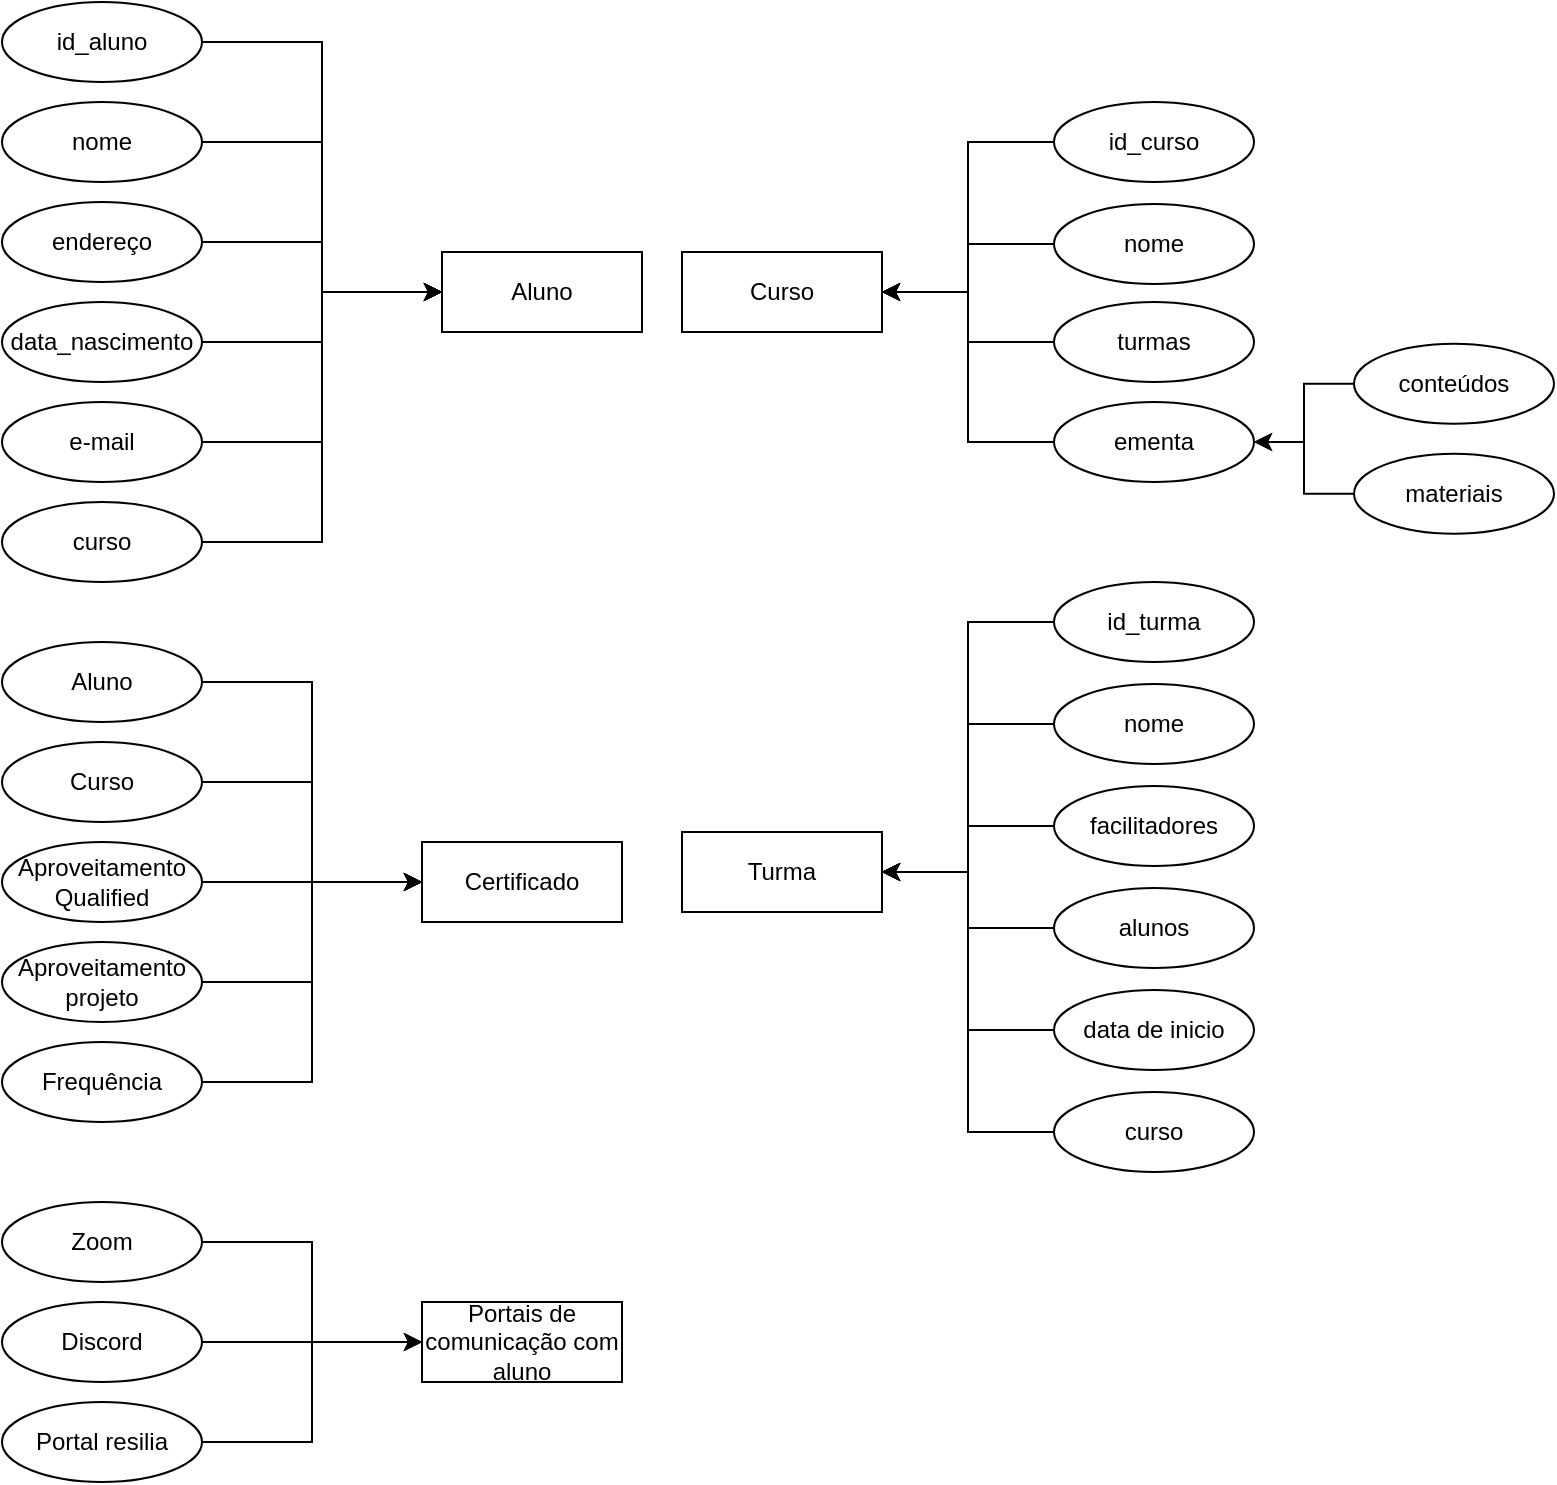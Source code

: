 <mxfile version="16.2.1" type="github">
  <diagram id="YJDorFOKSxrE0az7E-os" name="Page-1">
    <mxGraphModel dx="1186" dy="518" grid="1" gridSize="10" guides="1" tooltips="1" connect="1" arrows="1" fold="1" page="1" pageScale="1" pageWidth="827" pageHeight="1169" math="0" shadow="0">
      <root>
        <mxCell id="0" />
        <mxCell id="1" parent="0" />
        <mxCell id="2qrkcXuvCPRG3PDcTXC0-2" value="Aluno" style="whiteSpace=wrap;html=1;align=center;" vertex="1" parent="1">
          <mxGeometry x="250" y="155" width="100" height="40" as="geometry" />
        </mxCell>
        <mxCell id="2qrkcXuvCPRG3PDcTXC0-3" value="" style="edgeStyle=orthogonalEdgeStyle;rounded=0;orthogonalLoop=1;jettySize=auto;html=1;entryX=0;entryY=0.5;entryDx=0;entryDy=0;" edge="1" parent="1" source="2qrkcXuvCPRG3PDcTXC0-4" target="2qrkcXuvCPRG3PDcTXC0-2">
          <mxGeometry relative="1" as="geometry">
            <mxPoint x="210" y="50" as="targetPoint" />
          </mxGeometry>
        </mxCell>
        <mxCell id="2qrkcXuvCPRG3PDcTXC0-4" value="id_aluno" style="ellipse;whiteSpace=wrap;html=1;align=center;" vertex="1" parent="1">
          <mxGeometry x="30" y="30" width="100" height="40" as="geometry" />
        </mxCell>
        <mxCell id="2qrkcXuvCPRG3PDcTXC0-5" value="" style="edgeStyle=orthogonalEdgeStyle;rounded=0;orthogonalLoop=1;jettySize=auto;html=1;entryX=0;entryY=0.5;entryDx=0;entryDy=0;" edge="1" parent="1" source="2qrkcXuvCPRG3PDcTXC0-6" target="2qrkcXuvCPRG3PDcTXC0-2">
          <mxGeometry relative="1" as="geometry">
            <mxPoint x="210" y="100" as="targetPoint" />
          </mxGeometry>
        </mxCell>
        <mxCell id="2qrkcXuvCPRG3PDcTXC0-6" value="nome" style="ellipse;whiteSpace=wrap;html=1;align=center;" vertex="1" parent="1">
          <mxGeometry x="30" y="80" width="100" height="40" as="geometry" />
        </mxCell>
        <mxCell id="2qrkcXuvCPRG3PDcTXC0-7" value="" style="edgeStyle=orthogonalEdgeStyle;rounded=0;orthogonalLoop=1;jettySize=auto;html=1;entryX=0;entryY=0.5;entryDx=0;entryDy=0;" edge="1" parent="1" source="2qrkcXuvCPRG3PDcTXC0-8" target="2qrkcXuvCPRG3PDcTXC0-2">
          <mxGeometry relative="1" as="geometry">
            <mxPoint x="210" y="150" as="targetPoint" />
          </mxGeometry>
        </mxCell>
        <mxCell id="2qrkcXuvCPRG3PDcTXC0-8" value="endereço" style="ellipse;whiteSpace=wrap;html=1;align=center;" vertex="1" parent="1">
          <mxGeometry x="30" y="130" width="100" height="40" as="geometry" />
        </mxCell>
        <mxCell id="2qrkcXuvCPRG3PDcTXC0-9" value="" style="edgeStyle=orthogonalEdgeStyle;rounded=0;orthogonalLoop=1;jettySize=auto;html=1;entryX=0;entryY=0.5;entryDx=0;entryDy=0;" edge="1" parent="1" source="2qrkcXuvCPRG3PDcTXC0-10" target="2qrkcXuvCPRG3PDcTXC0-2">
          <mxGeometry relative="1" as="geometry">
            <mxPoint x="210" y="200" as="targetPoint" />
          </mxGeometry>
        </mxCell>
        <mxCell id="2qrkcXuvCPRG3PDcTXC0-10" value="data_nascimento" style="ellipse;whiteSpace=wrap;html=1;align=center;" vertex="1" parent="1">
          <mxGeometry x="30" y="180" width="100" height="40" as="geometry" />
        </mxCell>
        <mxCell id="2qrkcXuvCPRG3PDcTXC0-11" value="" style="edgeStyle=orthogonalEdgeStyle;rounded=0;orthogonalLoop=1;jettySize=auto;html=1;entryX=0;entryY=0.5;entryDx=0;entryDy=0;" edge="1" parent="1" source="2qrkcXuvCPRG3PDcTXC0-12" target="2qrkcXuvCPRG3PDcTXC0-2">
          <mxGeometry relative="1" as="geometry">
            <mxPoint x="210" y="250" as="targetPoint" />
          </mxGeometry>
        </mxCell>
        <mxCell id="2qrkcXuvCPRG3PDcTXC0-12" value="e-mail" style="ellipse;whiteSpace=wrap;html=1;align=center;" vertex="1" parent="1">
          <mxGeometry x="30" y="230" width="100" height="40" as="geometry" />
        </mxCell>
        <mxCell id="2qrkcXuvCPRG3PDcTXC0-13" value="Curso" style="whiteSpace=wrap;html=1;align=center;" vertex="1" parent="1">
          <mxGeometry x="370" y="155" width="100" height="40" as="geometry" />
        </mxCell>
        <mxCell id="2qrkcXuvCPRG3PDcTXC0-16" value="" style="edgeStyle=orthogonalEdgeStyle;rounded=0;orthogonalLoop=1;jettySize=auto;html=1;entryX=1;entryY=0.5;entryDx=0;entryDy=0;" edge="1" parent="1" source="2qrkcXuvCPRG3PDcTXC0-17" target="2qrkcXuvCPRG3PDcTXC0-13">
          <mxGeometry relative="1" as="geometry" />
        </mxCell>
        <mxCell id="2qrkcXuvCPRG3PDcTXC0-17" value="nome" style="ellipse;whiteSpace=wrap;html=1;align=center;flipV=1;" vertex="1" parent="1">
          <mxGeometry x="556" y="131" width="100" height="40" as="geometry" />
        </mxCell>
        <mxCell id="2qrkcXuvCPRG3PDcTXC0-18" value="" style="edgeStyle=orthogonalEdgeStyle;rounded=0;orthogonalLoop=1;jettySize=auto;html=1;entryX=1;entryY=0.5;entryDx=0;entryDy=0;" edge="1" parent="1" source="2qrkcXuvCPRG3PDcTXC0-19" target="2qrkcXuvCPRG3PDcTXC0-13">
          <mxGeometry relative="1" as="geometry" />
        </mxCell>
        <mxCell id="2qrkcXuvCPRG3PDcTXC0-19" value="id_curso" style="ellipse;whiteSpace=wrap;html=1;align=center;flipV=1;" vertex="1" parent="1">
          <mxGeometry x="556" y="80" width="100" height="40" as="geometry" />
        </mxCell>
        <mxCell id="2qrkcXuvCPRG3PDcTXC0-20" value="" style="edgeStyle=orthogonalEdgeStyle;rounded=0;orthogonalLoop=1;jettySize=auto;html=1;entryX=1;entryY=0.5;entryDx=0;entryDy=0;" edge="1" parent="1" source="2qrkcXuvCPRG3PDcTXC0-21" target="2qrkcXuvCPRG3PDcTXC0-13">
          <mxGeometry relative="1" as="geometry">
            <mxPoint x="480" y="215" as="targetPoint" />
          </mxGeometry>
        </mxCell>
        <mxCell id="2qrkcXuvCPRG3PDcTXC0-21" value="turmas" style="ellipse;whiteSpace=wrap;html=1;align=center;flipV=1;" vertex="1" parent="1">
          <mxGeometry x="556" y="180" width="100" height="40" as="geometry" />
        </mxCell>
        <mxCell id="2qrkcXuvCPRG3PDcTXC0-22" value="" style="edgeStyle=orthogonalEdgeStyle;rounded=0;orthogonalLoop=1;jettySize=auto;html=1;entryX=0;entryY=0.5;entryDx=0;entryDy=0;" edge="1" parent="1" source="2qrkcXuvCPRG3PDcTXC0-23" target="2qrkcXuvCPRG3PDcTXC0-2">
          <mxGeometry relative="1" as="geometry">
            <mxPoint x="210" y="300" as="targetPoint" />
          </mxGeometry>
        </mxCell>
        <mxCell id="2qrkcXuvCPRG3PDcTXC0-23" value="curso" style="ellipse;whiteSpace=wrap;html=1;align=center;" vertex="1" parent="1">
          <mxGeometry x="30" y="280" width="100" height="40" as="geometry" />
        </mxCell>
        <mxCell id="2qrkcXuvCPRG3PDcTXC0-26" value="Certificado" style="whiteSpace=wrap;html=1;align=center;" vertex="1" parent="1">
          <mxGeometry x="240" y="450" width="100" height="40" as="geometry" />
        </mxCell>
        <mxCell id="2qrkcXuvCPRG3PDcTXC0-35" value="" style="edgeStyle=orthogonalEdgeStyle;rounded=0;orthogonalLoop=1;jettySize=auto;html=1;entryX=0;entryY=0.5;entryDx=0;entryDy=0;" edge="1" parent="1" source="2qrkcXuvCPRG3PDcTXC0-27" target="2qrkcXuvCPRG3PDcTXC0-26">
          <mxGeometry relative="1" as="geometry">
            <mxPoint x="220" y="470" as="targetPoint" />
          </mxGeometry>
        </mxCell>
        <mxCell id="2qrkcXuvCPRG3PDcTXC0-27" value="Aproveitamento projeto" style="ellipse;whiteSpace=wrap;html=1;align=center;" vertex="1" parent="1">
          <mxGeometry x="30" y="500" width="100" height="40" as="geometry" />
        </mxCell>
        <mxCell id="2qrkcXuvCPRG3PDcTXC0-34" value="" style="edgeStyle=orthogonalEdgeStyle;rounded=0;orthogonalLoop=1;jettySize=auto;html=1;" edge="1" parent="1" source="2qrkcXuvCPRG3PDcTXC0-28" target="2qrkcXuvCPRG3PDcTXC0-26">
          <mxGeometry relative="1" as="geometry" />
        </mxCell>
        <mxCell id="2qrkcXuvCPRG3PDcTXC0-28" value="Aproveitamento Qualified" style="ellipse;whiteSpace=wrap;html=1;align=center;" vertex="1" parent="1">
          <mxGeometry x="30" y="450" width="100" height="40" as="geometry" />
        </mxCell>
        <mxCell id="2qrkcXuvCPRG3PDcTXC0-33" value="" style="edgeStyle=orthogonalEdgeStyle;rounded=0;orthogonalLoop=1;jettySize=auto;html=1;entryX=0;entryY=0.5;entryDx=0;entryDy=0;" edge="1" parent="1" source="2qrkcXuvCPRG3PDcTXC0-29" target="2qrkcXuvCPRG3PDcTXC0-26">
          <mxGeometry relative="1" as="geometry" />
        </mxCell>
        <mxCell id="2qrkcXuvCPRG3PDcTXC0-29" value="Curso" style="ellipse;whiteSpace=wrap;html=1;align=center;" vertex="1" parent="1">
          <mxGeometry x="30" y="400" width="100" height="40" as="geometry" />
        </mxCell>
        <mxCell id="2qrkcXuvCPRG3PDcTXC0-32" value="" style="edgeStyle=orthogonalEdgeStyle;rounded=0;orthogonalLoop=1;jettySize=auto;html=1;entryX=0;entryY=0.5;entryDx=0;entryDy=0;" edge="1" parent="1" source="2qrkcXuvCPRG3PDcTXC0-30" target="2qrkcXuvCPRG3PDcTXC0-26">
          <mxGeometry relative="1" as="geometry">
            <mxPoint x="210" y="370" as="targetPoint" />
          </mxGeometry>
        </mxCell>
        <mxCell id="2qrkcXuvCPRG3PDcTXC0-30" value="Aluno" style="ellipse;whiteSpace=wrap;html=1;align=center;" vertex="1" parent="1">
          <mxGeometry x="30" y="350" width="100" height="40" as="geometry" />
        </mxCell>
        <mxCell id="2qrkcXuvCPRG3PDcTXC0-38" value="" style="edgeStyle=orthogonalEdgeStyle;rounded=0;orthogonalLoop=1;jettySize=auto;html=1;entryX=0;entryY=0.5;entryDx=0;entryDy=0;" edge="1" parent="1" source="2qrkcXuvCPRG3PDcTXC0-31" target="2qrkcXuvCPRG3PDcTXC0-26">
          <mxGeometry relative="1" as="geometry">
            <mxPoint x="210" y="570" as="targetPoint" />
          </mxGeometry>
        </mxCell>
        <mxCell id="2qrkcXuvCPRG3PDcTXC0-31" value="Frequência" style="ellipse;whiteSpace=wrap;html=1;align=center;" vertex="1" parent="1">
          <mxGeometry x="30" y="550" width="100" height="40" as="geometry" />
        </mxCell>
        <mxCell id="2qrkcXuvCPRG3PDcTXC0-40" value="Portais de comunicação com aluno" style="whiteSpace=wrap;html=1;align=center;" vertex="1" parent="1">
          <mxGeometry x="240" y="680" width="100" height="40" as="geometry" />
        </mxCell>
        <mxCell id="2qrkcXuvCPRG3PDcTXC0-49" value="" style="edgeStyle=orthogonalEdgeStyle;rounded=0;orthogonalLoop=1;jettySize=auto;html=1;entryX=0;entryY=0.5;entryDx=0;entryDy=0;" edge="1" parent="1" source="2qrkcXuvCPRG3PDcTXC0-47" target="2qrkcXuvCPRG3PDcTXC0-40">
          <mxGeometry relative="1" as="geometry">
            <mxPoint x="280" y="570" as="targetPoint" />
          </mxGeometry>
        </mxCell>
        <mxCell id="2qrkcXuvCPRG3PDcTXC0-47" value="Zoom" style="ellipse;whiteSpace=wrap;html=1;align=center;" vertex="1" parent="1">
          <mxGeometry x="30" y="630" width="100" height="40" as="geometry" />
        </mxCell>
        <mxCell id="2qrkcXuvCPRG3PDcTXC0-50" value="" style="edgeStyle=orthogonalEdgeStyle;rounded=0;orthogonalLoop=1;jettySize=auto;html=1;" edge="1" parent="1" source="2qrkcXuvCPRG3PDcTXC0-48" target="2qrkcXuvCPRG3PDcTXC0-40">
          <mxGeometry relative="1" as="geometry" />
        </mxCell>
        <mxCell id="2qrkcXuvCPRG3PDcTXC0-48" value="Discord" style="ellipse;whiteSpace=wrap;html=1;align=center;" vertex="1" parent="1">
          <mxGeometry x="30" y="680" width="100" height="40" as="geometry" />
        </mxCell>
        <mxCell id="2qrkcXuvCPRG3PDcTXC0-53" value="" style="edgeStyle=orthogonalEdgeStyle;rounded=0;orthogonalLoop=1;jettySize=auto;html=1;entryX=0;entryY=0.5;entryDx=0;entryDy=0;" edge="1" parent="1" source="2qrkcXuvCPRG3PDcTXC0-52" target="2qrkcXuvCPRG3PDcTXC0-40">
          <mxGeometry relative="1" as="geometry">
            <mxPoint x="210" y="750" as="targetPoint" />
          </mxGeometry>
        </mxCell>
        <mxCell id="2qrkcXuvCPRG3PDcTXC0-52" value="Portal resilia" style="ellipse;whiteSpace=wrap;html=1;align=center;" vertex="1" parent="1">
          <mxGeometry x="30" y="730" width="100" height="40" as="geometry" />
        </mxCell>
        <mxCell id="2qrkcXuvCPRG3PDcTXC0-61" value="" style="edgeStyle=orthogonalEdgeStyle;rounded=0;orthogonalLoop=1;jettySize=auto;html=1;entryX=1;entryY=0.5;entryDx=0;entryDy=0;" edge="1" parent="1" source="2qrkcXuvCPRG3PDcTXC0-56" target="2qrkcXuvCPRG3PDcTXC0-62">
          <mxGeometry relative="1" as="geometry">
            <mxPoint x="686" y="355" as="targetPoint" />
          </mxGeometry>
        </mxCell>
        <mxCell id="2qrkcXuvCPRG3PDcTXC0-56" value="conteúdos" style="ellipse;whiteSpace=wrap;html=1;align=center;flipV=1;" vertex="1" parent="1">
          <mxGeometry x="706" y="200.85" width="100" height="40" as="geometry" />
        </mxCell>
        <mxCell id="2qrkcXuvCPRG3PDcTXC0-63" value="" style="edgeStyle=orthogonalEdgeStyle;rounded=0;orthogonalLoop=1;jettySize=auto;html=1;entryX=1;entryY=0.5;entryDx=0;entryDy=0;" edge="1" parent="1" source="2qrkcXuvCPRG3PDcTXC0-62" target="2qrkcXuvCPRG3PDcTXC0-13">
          <mxGeometry relative="1" as="geometry">
            <mxPoint x="476" y="320" as="targetPoint" />
          </mxGeometry>
        </mxCell>
        <mxCell id="2qrkcXuvCPRG3PDcTXC0-62" value="ementa" style="ellipse;whiteSpace=wrap;html=1;align=center;flipV=1;" vertex="1" parent="1">
          <mxGeometry x="556" y="230" width="100" height="40" as="geometry" />
        </mxCell>
        <mxCell id="2qrkcXuvCPRG3PDcTXC0-68" value="" style="edgeStyle=orthogonalEdgeStyle;rounded=0;orthogonalLoop=1;jettySize=auto;html=1;entryX=1;entryY=0.5;entryDx=0;entryDy=0;" edge="1" parent="1" source="2qrkcXuvCPRG3PDcTXC0-64" target="2qrkcXuvCPRG3PDcTXC0-62">
          <mxGeometry relative="1" as="geometry">
            <mxPoint x="586" y="480" as="targetPoint" />
          </mxGeometry>
        </mxCell>
        <mxCell id="2qrkcXuvCPRG3PDcTXC0-64" value="materiais" style="ellipse;whiteSpace=wrap;html=1;align=center;flipV=1;" vertex="1" parent="1">
          <mxGeometry x="706" y="255.85" width="100" height="40" as="geometry" />
        </mxCell>
        <mxCell id="2qrkcXuvCPRG3PDcTXC0-73" value="Turma" style="whiteSpace=wrap;html=1;align=center;" vertex="1" parent="1">
          <mxGeometry x="370" y="445" width="100" height="40" as="geometry" />
        </mxCell>
        <mxCell id="2qrkcXuvCPRG3PDcTXC0-74" value="" style="edgeStyle=orthogonalEdgeStyle;rounded=0;orthogonalLoop=1;jettySize=auto;html=1;entryX=1;entryY=0.5;entryDx=0;entryDy=0;" edge="1" parent="1" source="2qrkcXuvCPRG3PDcTXC0-75" target="2qrkcXuvCPRG3PDcTXC0-73">
          <mxGeometry relative="1" as="geometry">
            <mxPoint x="480" y="475" as="targetPoint" />
          </mxGeometry>
        </mxCell>
        <mxCell id="2qrkcXuvCPRG3PDcTXC0-75" value="facilitadores" style="ellipse;whiteSpace=wrap;html=1;align=center;flipV=1;" vertex="1" parent="1">
          <mxGeometry x="556" y="422" width="100" height="40" as="geometry" />
        </mxCell>
        <mxCell id="2qrkcXuvCPRG3PDcTXC0-76" value="" style="edgeStyle=orthogonalEdgeStyle;rounded=0;orthogonalLoop=1;jettySize=auto;html=1;entryX=1;entryY=0.5;entryDx=0;entryDy=0;" edge="1" parent="1" source="2qrkcXuvCPRG3PDcTXC0-77" target="2qrkcXuvCPRG3PDcTXC0-73">
          <mxGeometry relative="1" as="geometry" />
        </mxCell>
        <mxCell id="2qrkcXuvCPRG3PDcTXC0-77" value="nome" style="ellipse;whiteSpace=wrap;html=1;align=center;flipV=1;" vertex="1" parent="1">
          <mxGeometry x="556" y="371" width="100" height="40" as="geometry" />
        </mxCell>
        <mxCell id="2qrkcXuvCPRG3PDcTXC0-78" value="" style="edgeStyle=orthogonalEdgeStyle;rounded=0;orthogonalLoop=1;jettySize=auto;html=1;entryX=1;entryY=0.5;entryDx=0;entryDy=0;" edge="1" parent="1" source="2qrkcXuvCPRG3PDcTXC0-79" target="2qrkcXuvCPRG3PDcTXC0-73">
          <mxGeometry relative="1" as="geometry" />
        </mxCell>
        <mxCell id="2qrkcXuvCPRG3PDcTXC0-79" value="id_turma" style="ellipse;whiteSpace=wrap;html=1;align=center;flipV=1;" vertex="1" parent="1">
          <mxGeometry x="556" y="320" width="100" height="40" as="geometry" />
        </mxCell>
        <mxCell id="2qrkcXuvCPRG3PDcTXC0-80" value="" style="edgeStyle=orthogonalEdgeStyle;rounded=0;orthogonalLoop=1;jettySize=auto;html=1;entryX=1;entryY=0.5;entryDx=0;entryDy=0;" edge="1" parent="1" source="2qrkcXuvCPRG3PDcTXC0-81" target="2qrkcXuvCPRG3PDcTXC0-73">
          <mxGeometry relative="1" as="geometry">
            <mxPoint x="480" y="505" as="targetPoint" />
          </mxGeometry>
        </mxCell>
        <mxCell id="2qrkcXuvCPRG3PDcTXC0-81" value="alunos" style="ellipse;whiteSpace=wrap;html=1;align=center;flipV=1;" vertex="1" parent="1">
          <mxGeometry x="556" y="473" width="100" height="40" as="geometry" />
        </mxCell>
        <mxCell id="2qrkcXuvCPRG3PDcTXC0-82" value="" style="edgeStyle=orthogonalEdgeStyle;rounded=0;orthogonalLoop=1;jettySize=auto;html=1;entryX=1;entryY=0.5;entryDx=0;entryDy=0;" edge="1" parent="1" source="2qrkcXuvCPRG3PDcTXC0-83" target="2qrkcXuvCPRG3PDcTXC0-73">
          <mxGeometry relative="1" as="geometry">
            <mxPoint x="480" y="540" as="targetPoint" />
          </mxGeometry>
        </mxCell>
        <mxCell id="2qrkcXuvCPRG3PDcTXC0-83" value="data de inicio" style="ellipse;whiteSpace=wrap;html=1;align=center;flipV=1;" vertex="1" parent="1">
          <mxGeometry x="556" y="524" width="100" height="40" as="geometry" />
        </mxCell>
        <mxCell id="2qrkcXuvCPRG3PDcTXC0-86" value="" style="edgeStyle=orthogonalEdgeStyle;rounded=0;orthogonalLoop=1;jettySize=auto;html=1;entryX=1;entryY=0.5;entryDx=0;entryDy=0;" edge="1" parent="1" source="2qrkcXuvCPRG3PDcTXC0-87" target="2qrkcXuvCPRG3PDcTXC0-73">
          <mxGeometry relative="1" as="geometry">
            <mxPoint x="476" y="610" as="targetPoint" />
          </mxGeometry>
        </mxCell>
        <mxCell id="2qrkcXuvCPRG3PDcTXC0-87" value="curso" style="ellipse;whiteSpace=wrap;html=1;align=center;flipV=1;" vertex="1" parent="1">
          <mxGeometry x="556" y="575" width="100" height="40" as="geometry" />
        </mxCell>
      </root>
    </mxGraphModel>
  </diagram>
</mxfile>
